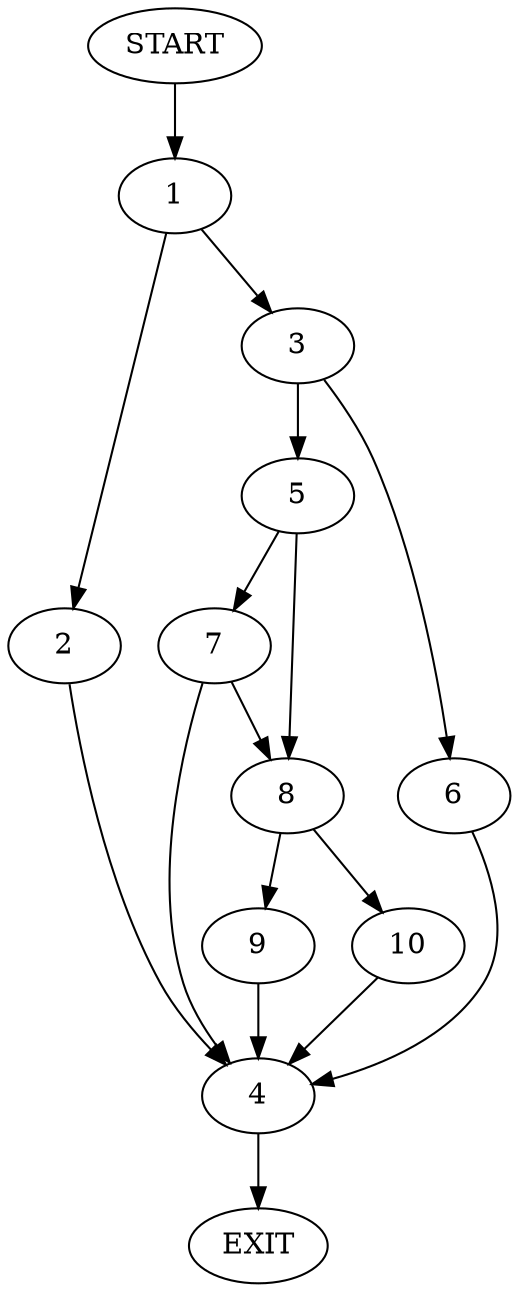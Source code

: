 digraph {
0 [label="START"]
11 [label="EXIT"]
0 -> 1
1 -> 2
1 -> 3
2 -> 4
3 -> 5
3 -> 6
4 -> 11
5 -> 7
5 -> 8
6 -> 4
7 -> 8
7 -> 4
8 -> 9
8 -> 10
10 -> 4
9 -> 4
}
